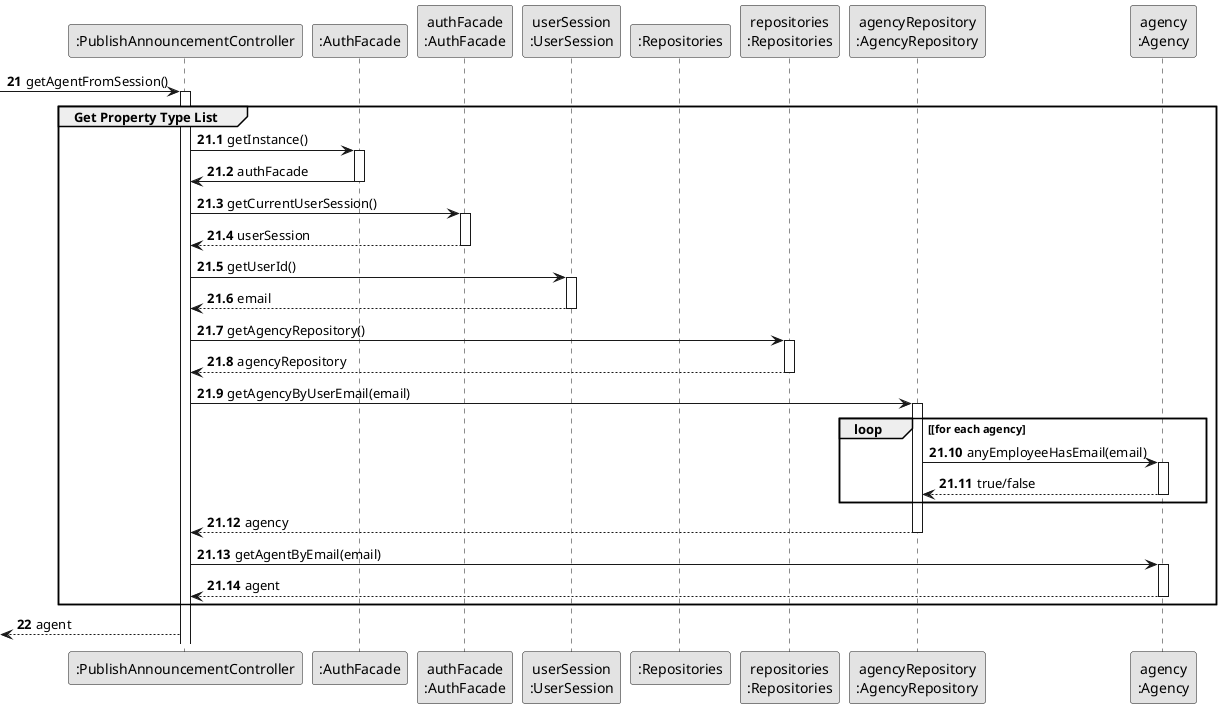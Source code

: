@startuml
skinparam monochrome true
skinparam packageStyle rectangle
skinparam shadowing false\



participant ":PublishAnnouncementController" as CTRL
participant ":AuthFacade" as _APP
participant "authFacade\n:AuthFacade" as APP
participant "userSession\n:UserSession" as SESSION
participant ":Repositories" as RepositorySingleton
participant "repositories\n:Repositories" as PLAT
participant "agencyRepository\n:AgencyRepository" as AgencyRepository
participant "agency\n:Agency" as AGENCY


autonumber 21

             -> CTRL : getAgentFromSession()
             activate CTRL

autonumber 21.1

    group Get Property Type List

             CTRL -> _APP: getInstance()
             activate _APP
             _APP -> CTRL: authFacade
             deactivate _APP


             CTRL -> APP: getCurrentUserSession()
             activate APP

                 APP --> CTRL: userSession
             deactivate APP

             CTRL -> SESSION: getUserId()
             activate SESSION

                 SESSION --> CTRL: email
             deactivate SESSION


             CTRL -> PLAT: getAgencyRepository()
             activate PLAT

                 PLAT --> CTRL: agencyRepository
             deactivate PLAT


             CTRL -> AgencyRepository: getAgencyByUserEmail(email)
             activate AgencyRepository

                 loop [for each agency
                     AgencyRepository -> AGENCY : anyEmployeeHasEmail(email)
                     activate AGENCY

                          AGENCY --> AgencyRepository : true/false
                     deactivate AGENCY
                 end
                 AgencyRepository --> CTRL : agency
             deactivate AgencyRepository

             CTRL -> AGENCY: getAgentByEmail(email)
             activate AGENCY

                 AGENCY --> CTRL : agent
             deactivate AGENCY




    end

autonumber 22

    <-- CTRL : agent

@enduml